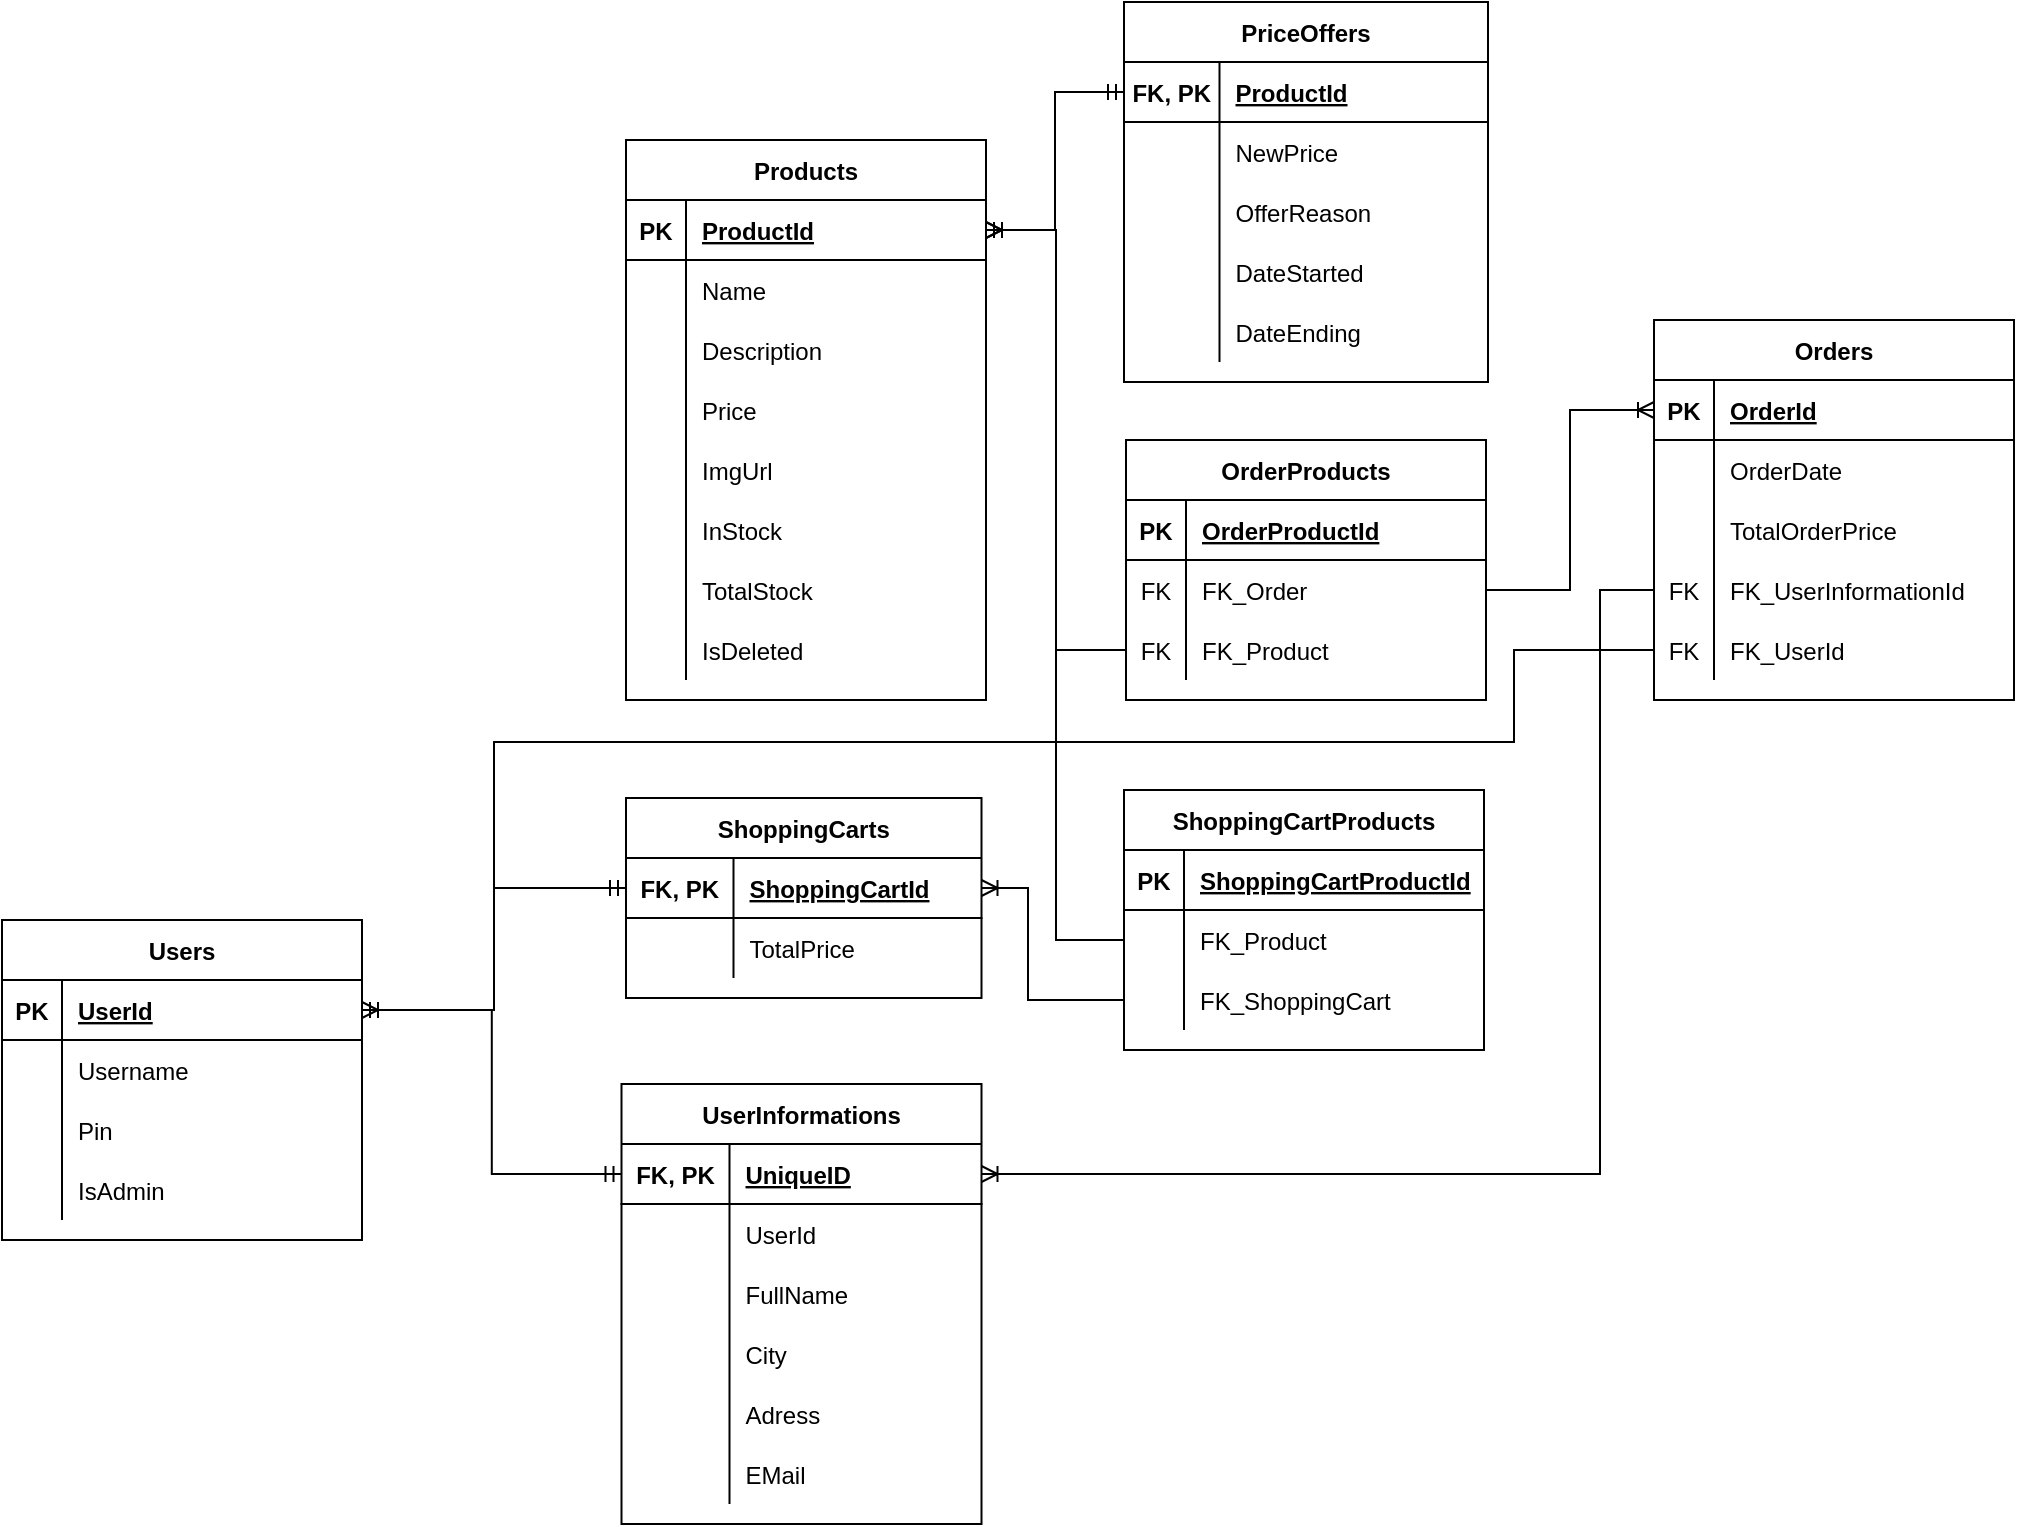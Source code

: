 <mxfile version="15.4.0" type="device"><diagram id="RzTzrNLyikkELWehldz1" name="Page-1"><mxGraphModel dx="1822" dy="814" grid="0" gridSize="10" guides="1" tooltips="1" connect="1" arrows="1" fold="1" page="0" pageScale="1" pageWidth="1654" pageHeight="1169" math="0" shadow="0"><root><mxCell id="0"/><mxCell id="1" parent="0"/><mxCell id="BiBjwTF6yXboRXpFQYsM-1" value="Orders" style="shape=table;startSize=30;container=1;collapsible=1;childLayout=tableLayout;fixedRows=1;rowLines=0;fontStyle=1;align=center;resizeLast=1;" vertex="1" parent="1"><mxGeometry x="539" y="253" width="180" height="190" as="geometry"/></mxCell><mxCell id="BiBjwTF6yXboRXpFQYsM-2" value="" style="shape=partialRectangle;collapsible=0;dropTarget=0;pointerEvents=0;fillColor=none;top=0;left=0;bottom=1;right=0;points=[[0,0.5],[1,0.5]];portConstraint=eastwest;" vertex="1" parent="BiBjwTF6yXboRXpFQYsM-1"><mxGeometry y="30" width="180" height="30" as="geometry"/></mxCell><mxCell id="BiBjwTF6yXboRXpFQYsM-3" value="PK" style="shape=partialRectangle;connectable=0;fillColor=none;top=0;left=0;bottom=0;right=0;fontStyle=1;overflow=hidden;" vertex="1" parent="BiBjwTF6yXboRXpFQYsM-2"><mxGeometry width="30" height="30" as="geometry"><mxRectangle width="30" height="30" as="alternateBounds"/></mxGeometry></mxCell><mxCell id="BiBjwTF6yXboRXpFQYsM-4" value="OrderId" style="shape=partialRectangle;connectable=0;fillColor=none;top=0;left=0;bottom=0;right=0;align=left;spacingLeft=6;fontStyle=5;overflow=hidden;" vertex="1" parent="BiBjwTF6yXboRXpFQYsM-2"><mxGeometry x="30" width="150" height="30" as="geometry"><mxRectangle width="150" height="30" as="alternateBounds"/></mxGeometry></mxCell><mxCell id="BiBjwTF6yXboRXpFQYsM-5" value="" style="shape=partialRectangle;collapsible=0;dropTarget=0;pointerEvents=0;fillColor=none;top=0;left=0;bottom=0;right=0;points=[[0,0.5],[1,0.5]];portConstraint=eastwest;" vertex="1" parent="BiBjwTF6yXboRXpFQYsM-1"><mxGeometry y="60" width="180" height="30" as="geometry"/></mxCell><mxCell id="BiBjwTF6yXboRXpFQYsM-6" value="" style="shape=partialRectangle;connectable=0;fillColor=none;top=0;left=0;bottom=0;right=0;editable=1;overflow=hidden;" vertex="1" parent="BiBjwTF6yXboRXpFQYsM-5"><mxGeometry width="30" height="30" as="geometry"><mxRectangle width="30" height="30" as="alternateBounds"/></mxGeometry></mxCell><mxCell id="BiBjwTF6yXboRXpFQYsM-7" value="OrderDate" style="shape=partialRectangle;connectable=0;fillColor=none;top=0;left=0;bottom=0;right=0;align=left;spacingLeft=6;overflow=hidden;" vertex="1" parent="BiBjwTF6yXboRXpFQYsM-5"><mxGeometry x="30" width="150" height="30" as="geometry"><mxRectangle width="150" height="30" as="alternateBounds"/></mxGeometry></mxCell><mxCell id="BiBjwTF6yXboRXpFQYsM-8" value="" style="shape=partialRectangle;collapsible=0;dropTarget=0;pointerEvents=0;fillColor=none;top=0;left=0;bottom=0;right=0;points=[[0,0.5],[1,0.5]];portConstraint=eastwest;" vertex="1" parent="BiBjwTF6yXboRXpFQYsM-1"><mxGeometry y="90" width="180" height="30" as="geometry"/></mxCell><mxCell id="BiBjwTF6yXboRXpFQYsM-9" value="" style="shape=partialRectangle;connectable=0;fillColor=none;top=0;left=0;bottom=0;right=0;editable=1;overflow=hidden;" vertex="1" parent="BiBjwTF6yXboRXpFQYsM-8"><mxGeometry width="30" height="30" as="geometry"><mxRectangle width="30" height="30" as="alternateBounds"/></mxGeometry></mxCell><mxCell id="BiBjwTF6yXboRXpFQYsM-10" value="TotalOrderPrice" style="shape=partialRectangle;connectable=0;fillColor=none;top=0;left=0;bottom=0;right=0;align=left;spacingLeft=6;overflow=hidden;" vertex="1" parent="BiBjwTF6yXboRXpFQYsM-8"><mxGeometry x="30" width="150" height="30" as="geometry"><mxRectangle width="150" height="30" as="alternateBounds"/></mxGeometry></mxCell><mxCell id="BiBjwTF6yXboRXpFQYsM-11" value="" style="shape=partialRectangle;collapsible=0;dropTarget=0;pointerEvents=0;fillColor=none;top=0;left=0;bottom=0;right=0;points=[[0,0.5],[1,0.5]];portConstraint=eastwest;" vertex="1" parent="BiBjwTF6yXboRXpFQYsM-1"><mxGeometry y="120" width="180" height="30" as="geometry"/></mxCell><mxCell id="BiBjwTF6yXboRXpFQYsM-12" value="FK" style="shape=partialRectangle;connectable=0;fillColor=none;top=0;left=0;bottom=0;right=0;editable=1;overflow=hidden;" vertex="1" parent="BiBjwTF6yXboRXpFQYsM-11"><mxGeometry width="30" height="30" as="geometry"><mxRectangle width="30" height="30" as="alternateBounds"/></mxGeometry></mxCell><mxCell id="BiBjwTF6yXboRXpFQYsM-13" value="FK_UserInformationId" style="shape=partialRectangle;connectable=0;fillColor=none;top=0;left=0;bottom=0;right=0;align=left;spacingLeft=6;overflow=hidden;" vertex="1" parent="BiBjwTF6yXboRXpFQYsM-11"><mxGeometry x="30" width="150" height="30" as="geometry"><mxRectangle width="150" height="30" as="alternateBounds"/></mxGeometry></mxCell><mxCell id="BiBjwTF6yXboRXpFQYsM-27" value="" style="shape=partialRectangle;collapsible=0;dropTarget=0;pointerEvents=0;fillColor=none;top=0;left=0;bottom=0;right=0;points=[[0,0.5],[1,0.5]];portConstraint=eastwest;" vertex="1" parent="BiBjwTF6yXboRXpFQYsM-1"><mxGeometry y="150" width="180" height="30" as="geometry"/></mxCell><mxCell id="BiBjwTF6yXboRXpFQYsM-28" value="FK" style="shape=partialRectangle;connectable=0;fillColor=none;top=0;left=0;bottom=0;right=0;editable=1;overflow=hidden;" vertex="1" parent="BiBjwTF6yXboRXpFQYsM-27"><mxGeometry width="30" height="30" as="geometry"><mxRectangle width="30" height="30" as="alternateBounds"/></mxGeometry></mxCell><mxCell id="BiBjwTF6yXboRXpFQYsM-29" value="FK_UserId" style="shape=partialRectangle;connectable=0;fillColor=none;top=0;left=0;bottom=0;right=0;align=left;spacingLeft=6;overflow=hidden;" vertex="1" parent="BiBjwTF6yXboRXpFQYsM-27"><mxGeometry x="30" width="150" height="30" as="geometry"><mxRectangle width="150" height="30" as="alternateBounds"/></mxGeometry></mxCell><mxCell id="BiBjwTF6yXboRXpFQYsM-30" value="OrderProducts" style="shape=table;startSize=30;container=1;collapsible=1;childLayout=tableLayout;fixedRows=1;rowLines=0;fontStyle=1;align=center;resizeLast=1;" vertex="1" parent="1"><mxGeometry x="275" y="313" width="180" height="130" as="geometry"/></mxCell><mxCell id="BiBjwTF6yXboRXpFQYsM-31" value="" style="shape=partialRectangle;collapsible=0;dropTarget=0;pointerEvents=0;fillColor=none;top=0;left=0;bottom=1;right=0;points=[[0,0.5],[1,0.5]];portConstraint=eastwest;" vertex="1" parent="BiBjwTF6yXboRXpFQYsM-30"><mxGeometry y="30" width="180" height="30" as="geometry"/></mxCell><mxCell id="BiBjwTF6yXboRXpFQYsM-32" value="PK" style="shape=partialRectangle;connectable=0;fillColor=none;top=0;left=0;bottom=0;right=0;fontStyle=1;overflow=hidden;" vertex="1" parent="BiBjwTF6yXboRXpFQYsM-31"><mxGeometry width="30" height="30" as="geometry"><mxRectangle width="30" height="30" as="alternateBounds"/></mxGeometry></mxCell><mxCell id="BiBjwTF6yXboRXpFQYsM-33" value="OrderProductId" style="shape=partialRectangle;connectable=0;fillColor=none;top=0;left=0;bottom=0;right=0;align=left;spacingLeft=6;fontStyle=5;overflow=hidden;" vertex="1" parent="BiBjwTF6yXboRXpFQYsM-31"><mxGeometry x="30" width="150" height="30" as="geometry"><mxRectangle width="150" height="30" as="alternateBounds"/></mxGeometry></mxCell><mxCell id="BiBjwTF6yXboRXpFQYsM-34" value="" style="shape=partialRectangle;collapsible=0;dropTarget=0;pointerEvents=0;fillColor=none;top=0;left=0;bottom=0;right=0;points=[[0,0.5],[1,0.5]];portConstraint=eastwest;" vertex="1" parent="BiBjwTF6yXboRXpFQYsM-30"><mxGeometry y="60" width="180" height="30" as="geometry"/></mxCell><mxCell id="BiBjwTF6yXboRXpFQYsM-35" value="FK" style="shape=partialRectangle;connectable=0;fillColor=none;top=0;left=0;bottom=0;right=0;editable=1;overflow=hidden;" vertex="1" parent="BiBjwTF6yXboRXpFQYsM-34"><mxGeometry width="30" height="30" as="geometry"><mxRectangle width="30" height="30" as="alternateBounds"/></mxGeometry></mxCell><mxCell id="BiBjwTF6yXboRXpFQYsM-36" value="FK_Order" style="shape=partialRectangle;connectable=0;fillColor=none;top=0;left=0;bottom=0;right=0;align=left;spacingLeft=6;overflow=hidden;" vertex="1" parent="BiBjwTF6yXboRXpFQYsM-34"><mxGeometry x="30" width="150" height="30" as="geometry"><mxRectangle width="150" height="30" as="alternateBounds"/></mxGeometry></mxCell><mxCell id="BiBjwTF6yXboRXpFQYsM-37" value="" style="shape=partialRectangle;collapsible=0;dropTarget=0;pointerEvents=0;fillColor=none;top=0;left=0;bottom=0;right=0;points=[[0,0.5],[1,0.5]];portConstraint=eastwest;" vertex="1" parent="BiBjwTF6yXboRXpFQYsM-30"><mxGeometry y="90" width="180" height="30" as="geometry"/></mxCell><mxCell id="BiBjwTF6yXboRXpFQYsM-38" value="FK" style="shape=partialRectangle;connectable=0;fillColor=none;top=0;left=0;bottom=0;right=0;editable=1;overflow=hidden;" vertex="1" parent="BiBjwTF6yXboRXpFQYsM-37"><mxGeometry width="30" height="30" as="geometry"><mxRectangle width="30" height="30" as="alternateBounds"/></mxGeometry></mxCell><mxCell id="BiBjwTF6yXboRXpFQYsM-39" value="FK_Product" style="shape=partialRectangle;connectable=0;fillColor=none;top=0;left=0;bottom=0;right=0;align=left;spacingLeft=6;overflow=hidden;" vertex="1" parent="BiBjwTF6yXboRXpFQYsM-37"><mxGeometry x="30" width="150" height="30" as="geometry"><mxRectangle width="150" height="30" as="alternateBounds"/></mxGeometry></mxCell><mxCell id="BiBjwTF6yXboRXpFQYsM-43" value="PriceOffers" style="shape=table;startSize=30;container=1;collapsible=1;childLayout=tableLayout;fixedRows=1;rowLines=0;fontStyle=1;align=center;resizeLast=1;" vertex="1" parent="1"><mxGeometry x="274" y="94" width="182" height="190" as="geometry"/></mxCell><mxCell id="BiBjwTF6yXboRXpFQYsM-44" value="" style="shape=partialRectangle;collapsible=0;dropTarget=0;pointerEvents=0;fillColor=none;top=0;left=0;bottom=1;right=0;points=[[0,0.5],[1,0.5]];portConstraint=eastwest;" vertex="1" parent="BiBjwTF6yXboRXpFQYsM-43"><mxGeometry y="30" width="182" height="30" as="geometry"/></mxCell><mxCell id="BiBjwTF6yXboRXpFQYsM-45" value="FK, PK" style="shape=partialRectangle;connectable=0;fillColor=none;top=0;left=0;bottom=0;right=0;fontStyle=1;overflow=hidden;" vertex="1" parent="BiBjwTF6yXboRXpFQYsM-44"><mxGeometry width="47.75" height="30" as="geometry"><mxRectangle width="47.75" height="30" as="alternateBounds"/></mxGeometry></mxCell><mxCell id="BiBjwTF6yXboRXpFQYsM-46" value="ProductId" style="shape=partialRectangle;connectable=0;fillColor=none;top=0;left=0;bottom=0;right=0;align=left;spacingLeft=6;fontStyle=5;overflow=hidden;" vertex="1" parent="BiBjwTF6yXboRXpFQYsM-44"><mxGeometry x="47.75" width="134.25" height="30" as="geometry"><mxRectangle width="134.25" height="30" as="alternateBounds"/></mxGeometry></mxCell><mxCell id="BiBjwTF6yXboRXpFQYsM-47" value="" style="shape=partialRectangle;collapsible=0;dropTarget=0;pointerEvents=0;fillColor=none;top=0;left=0;bottom=0;right=0;points=[[0,0.5],[1,0.5]];portConstraint=eastwest;" vertex="1" parent="BiBjwTF6yXboRXpFQYsM-43"><mxGeometry y="60" width="182" height="30" as="geometry"/></mxCell><mxCell id="BiBjwTF6yXboRXpFQYsM-48" value="" style="shape=partialRectangle;connectable=0;fillColor=none;top=0;left=0;bottom=0;right=0;editable=1;overflow=hidden;" vertex="1" parent="BiBjwTF6yXboRXpFQYsM-47"><mxGeometry width="47.75" height="30" as="geometry"><mxRectangle width="47.75" height="30" as="alternateBounds"/></mxGeometry></mxCell><mxCell id="BiBjwTF6yXboRXpFQYsM-49" value="NewPrice" style="shape=partialRectangle;connectable=0;fillColor=none;top=0;left=0;bottom=0;right=0;align=left;spacingLeft=6;overflow=hidden;" vertex="1" parent="BiBjwTF6yXboRXpFQYsM-47"><mxGeometry x="47.75" width="134.25" height="30" as="geometry"><mxRectangle width="134.25" height="30" as="alternateBounds"/></mxGeometry></mxCell><mxCell id="BiBjwTF6yXboRXpFQYsM-50" value="" style="shape=partialRectangle;collapsible=0;dropTarget=0;pointerEvents=0;fillColor=none;top=0;left=0;bottom=0;right=0;points=[[0,0.5],[1,0.5]];portConstraint=eastwest;" vertex="1" parent="BiBjwTF6yXboRXpFQYsM-43"><mxGeometry y="90" width="182" height="30" as="geometry"/></mxCell><mxCell id="BiBjwTF6yXboRXpFQYsM-51" value="" style="shape=partialRectangle;connectable=0;fillColor=none;top=0;left=0;bottom=0;right=0;editable=1;overflow=hidden;" vertex="1" parent="BiBjwTF6yXboRXpFQYsM-50"><mxGeometry width="47.75" height="30" as="geometry"><mxRectangle width="47.75" height="30" as="alternateBounds"/></mxGeometry></mxCell><mxCell id="BiBjwTF6yXboRXpFQYsM-52" value="OfferReason" style="shape=partialRectangle;connectable=0;fillColor=none;top=0;left=0;bottom=0;right=0;align=left;spacingLeft=6;overflow=hidden;" vertex="1" parent="BiBjwTF6yXboRXpFQYsM-50"><mxGeometry x="47.75" width="134.25" height="30" as="geometry"><mxRectangle width="134.25" height="30" as="alternateBounds"/></mxGeometry></mxCell><mxCell id="BiBjwTF6yXboRXpFQYsM-53" value="" style="shape=partialRectangle;collapsible=0;dropTarget=0;pointerEvents=0;fillColor=none;top=0;left=0;bottom=0;right=0;points=[[0,0.5],[1,0.5]];portConstraint=eastwest;" vertex="1" parent="BiBjwTF6yXboRXpFQYsM-43"><mxGeometry y="120" width="182" height="30" as="geometry"/></mxCell><mxCell id="BiBjwTF6yXboRXpFQYsM-54" value="" style="shape=partialRectangle;connectable=0;fillColor=none;top=0;left=0;bottom=0;right=0;editable=1;overflow=hidden;" vertex="1" parent="BiBjwTF6yXboRXpFQYsM-53"><mxGeometry width="47.75" height="30" as="geometry"><mxRectangle width="47.75" height="30" as="alternateBounds"/></mxGeometry></mxCell><mxCell id="BiBjwTF6yXboRXpFQYsM-55" value="DateStarted" style="shape=partialRectangle;connectable=0;fillColor=none;top=0;left=0;bottom=0;right=0;align=left;spacingLeft=6;overflow=hidden;" vertex="1" parent="BiBjwTF6yXboRXpFQYsM-53"><mxGeometry x="47.75" width="134.25" height="30" as="geometry"><mxRectangle width="134.25" height="30" as="alternateBounds"/></mxGeometry></mxCell><mxCell id="BiBjwTF6yXboRXpFQYsM-56" value="" style="shape=partialRectangle;collapsible=0;dropTarget=0;pointerEvents=0;fillColor=none;top=0;left=0;bottom=0;right=0;points=[[0,0.5],[1,0.5]];portConstraint=eastwest;" vertex="1" parent="BiBjwTF6yXboRXpFQYsM-43"><mxGeometry y="150" width="182" height="30" as="geometry"/></mxCell><mxCell id="BiBjwTF6yXboRXpFQYsM-57" value="" style="shape=partialRectangle;connectable=0;fillColor=none;top=0;left=0;bottom=0;right=0;editable=1;overflow=hidden;" vertex="1" parent="BiBjwTF6yXboRXpFQYsM-56"><mxGeometry width="47.75" height="30" as="geometry"><mxRectangle width="47.75" height="30" as="alternateBounds"/></mxGeometry></mxCell><mxCell id="BiBjwTF6yXboRXpFQYsM-58" value="DateEnding" style="shape=partialRectangle;connectable=0;fillColor=none;top=0;left=0;bottom=0;right=0;align=left;spacingLeft=6;overflow=hidden;" vertex="1" parent="BiBjwTF6yXboRXpFQYsM-56"><mxGeometry x="47.75" width="134.25" height="30" as="geometry"><mxRectangle width="134.25" height="30" as="alternateBounds"/></mxGeometry></mxCell><mxCell id="BiBjwTF6yXboRXpFQYsM-63" value="Products" style="shape=table;startSize=30;container=1;collapsible=1;childLayout=tableLayout;fixedRows=1;rowLines=0;fontStyle=1;align=center;resizeLast=1;" vertex="1" parent="1"><mxGeometry x="25" y="163" width="180" height="280" as="geometry"/></mxCell><mxCell id="BiBjwTF6yXboRXpFQYsM-64" value="" style="shape=partialRectangle;collapsible=0;dropTarget=0;pointerEvents=0;fillColor=none;top=0;left=0;bottom=1;right=0;points=[[0,0.5],[1,0.5]];portConstraint=eastwest;" vertex="1" parent="BiBjwTF6yXboRXpFQYsM-63"><mxGeometry y="30" width="180" height="30" as="geometry"/></mxCell><mxCell id="BiBjwTF6yXboRXpFQYsM-65" value="PK" style="shape=partialRectangle;connectable=0;fillColor=none;top=0;left=0;bottom=0;right=0;fontStyle=1;overflow=hidden;" vertex="1" parent="BiBjwTF6yXboRXpFQYsM-64"><mxGeometry width="30" height="30" as="geometry"><mxRectangle width="30" height="30" as="alternateBounds"/></mxGeometry></mxCell><mxCell id="BiBjwTF6yXboRXpFQYsM-66" value="ProductId" style="shape=partialRectangle;connectable=0;fillColor=none;top=0;left=0;bottom=0;right=0;align=left;spacingLeft=6;fontStyle=5;overflow=hidden;" vertex="1" parent="BiBjwTF6yXboRXpFQYsM-64"><mxGeometry x="30" width="150" height="30" as="geometry"><mxRectangle width="150" height="30" as="alternateBounds"/></mxGeometry></mxCell><mxCell id="BiBjwTF6yXboRXpFQYsM-67" value="" style="shape=partialRectangle;collapsible=0;dropTarget=0;pointerEvents=0;fillColor=none;top=0;left=0;bottom=0;right=0;points=[[0,0.5],[1,0.5]];portConstraint=eastwest;" vertex="1" parent="BiBjwTF6yXboRXpFQYsM-63"><mxGeometry y="60" width="180" height="30" as="geometry"/></mxCell><mxCell id="BiBjwTF6yXboRXpFQYsM-68" value="" style="shape=partialRectangle;connectable=0;fillColor=none;top=0;left=0;bottom=0;right=0;editable=1;overflow=hidden;" vertex="1" parent="BiBjwTF6yXboRXpFQYsM-67"><mxGeometry width="30" height="30" as="geometry"><mxRectangle width="30" height="30" as="alternateBounds"/></mxGeometry></mxCell><mxCell id="BiBjwTF6yXboRXpFQYsM-69" value="Name" style="shape=partialRectangle;connectable=0;fillColor=none;top=0;left=0;bottom=0;right=0;align=left;spacingLeft=6;overflow=hidden;" vertex="1" parent="BiBjwTF6yXboRXpFQYsM-67"><mxGeometry x="30" width="150" height="30" as="geometry"><mxRectangle width="150" height="30" as="alternateBounds"/></mxGeometry></mxCell><mxCell id="BiBjwTF6yXboRXpFQYsM-70" value="" style="shape=partialRectangle;collapsible=0;dropTarget=0;pointerEvents=0;fillColor=none;top=0;left=0;bottom=0;right=0;points=[[0,0.5],[1,0.5]];portConstraint=eastwest;" vertex="1" parent="BiBjwTF6yXboRXpFQYsM-63"><mxGeometry y="90" width="180" height="30" as="geometry"/></mxCell><mxCell id="BiBjwTF6yXboRXpFQYsM-71" value="" style="shape=partialRectangle;connectable=0;fillColor=none;top=0;left=0;bottom=0;right=0;editable=1;overflow=hidden;" vertex="1" parent="BiBjwTF6yXboRXpFQYsM-70"><mxGeometry width="30" height="30" as="geometry"><mxRectangle width="30" height="30" as="alternateBounds"/></mxGeometry></mxCell><mxCell id="BiBjwTF6yXboRXpFQYsM-72" value="Description" style="shape=partialRectangle;connectable=0;fillColor=none;top=0;left=0;bottom=0;right=0;align=left;spacingLeft=6;overflow=hidden;" vertex="1" parent="BiBjwTF6yXboRXpFQYsM-70"><mxGeometry x="30" width="150" height="30" as="geometry"><mxRectangle width="150" height="30" as="alternateBounds"/></mxGeometry></mxCell><mxCell id="BiBjwTF6yXboRXpFQYsM-73" value="" style="shape=partialRectangle;collapsible=0;dropTarget=0;pointerEvents=0;fillColor=none;top=0;left=0;bottom=0;right=0;points=[[0,0.5],[1,0.5]];portConstraint=eastwest;" vertex="1" parent="BiBjwTF6yXboRXpFQYsM-63"><mxGeometry y="120" width="180" height="30" as="geometry"/></mxCell><mxCell id="BiBjwTF6yXboRXpFQYsM-74" value="" style="shape=partialRectangle;connectable=0;fillColor=none;top=0;left=0;bottom=0;right=0;editable=1;overflow=hidden;" vertex="1" parent="BiBjwTF6yXboRXpFQYsM-73"><mxGeometry width="30" height="30" as="geometry"><mxRectangle width="30" height="30" as="alternateBounds"/></mxGeometry></mxCell><mxCell id="BiBjwTF6yXboRXpFQYsM-75" value="Price" style="shape=partialRectangle;connectable=0;fillColor=none;top=0;left=0;bottom=0;right=0;align=left;spacingLeft=6;overflow=hidden;" vertex="1" parent="BiBjwTF6yXboRXpFQYsM-73"><mxGeometry x="30" width="150" height="30" as="geometry"><mxRectangle width="150" height="30" as="alternateBounds"/></mxGeometry></mxCell><mxCell id="BiBjwTF6yXboRXpFQYsM-76" value="" style="shape=partialRectangle;collapsible=0;dropTarget=0;pointerEvents=0;fillColor=none;top=0;left=0;bottom=0;right=0;points=[[0,0.5],[1,0.5]];portConstraint=eastwest;" vertex="1" parent="BiBjwTF6yXboRXpFQYsM-63"><mxGeometry y="150" width="180" height="30" as="geometry"/></mxCell><mxCell id="BiBjwTF6yXboRXpFQYsM-77" value="" style="shape=partialRectangle;connectable=0;fillColor=none;top=0;left=0;bottom=0;right=0;editable=1;overflow=hidden;" vertex="1" parent="BiBjwTF6yXboRXpFQYsM-76"><mxGeometry width="30" height="30" as="geometry"><mxRectangle width="30" height="30" as="alternateBounds"/></mxGeometry></mxCell><mxCell id="BiBjwTF6yXboRXpFQYsM-78" value="ImgUrl" style="shape=partialRectangle;connectable=0;fillColor=none;top=0;left=0;bottom=0;right=0;align=left;spacingLeft=6;overflow=hidden;" vertex="1" parent="BiBjwTF6yXboRXpFQYsM-76"><mxGeometry x="30" width="150" height="30" as="geometry"><mxRectangle width="150" height="30" as="alternateBounds"/></mxGeometry></mxCell><mxCell id="BiBjwTF6yXboRXpFQYsM-79" value="" style="shape=partialRectangle;collapsible=0;dropTarget=0;pointerEvents=0;fillColor=none;top=0;left=0;bottom=0;right=0;points=[[0,0.5],[1,0.5]];portConstraint=eastwest;" vertex="1" parent="BiBjwTF6yXboRXpFQYsM-63"><mxGeometry y="180" width="180" height="30" as="geometry"/></mxCell><mxCell id="BiBjwTF6yXboRXpFQYsM-80" value="" style="shape=partialRectangle;connectable=0;fillColor=none;top=0;left=0;bottom=0;right=0;editable=1;overflow=hidden;" vertex="1" parent="BiBjwTF6yXboRXpFQYsM-79"><mxGeometry width="30" height="30" as="geometry"><mxRectangle width="30" height="30" as="alternateBounds"/></mxGeometry></mxCell><mxCell id="BiBjwTF6yXboRXpFQYsM-81" value="InStock" style="shape=partialRectangle;connectable=0;fillColor=none;top=0;left=0;bottom=0;right=0;align=left;spacingLeft=6;overflow=hidden;" vertex="1" parent="BiBjwTF6yXboRXpFQYsM-79"><mxGeometry x="30" width="150" height="30" as="geometry"><mxRectangle width="150" height="30" as="alternateBounds"/></mxGeometry></mxCell><mxCell id="BiBjwTF6yXboRXpFQYsM-82" value="" style="shape=partialRectangle;collapsible=0;dropTarget=0;pointerEvents=0;fillColor=none;top=0;left=0;bottom=0;right=0;points=[[0,0.5],[1,0.5]];portConstraint=eastwest;" vertex="1" parent="BiBjwTF6yXboRXpFQYsM-63"><mxGeometry y="210" width="180" height="30" as="geometry"/></mxCell><mxCell id="BiBjwTF6yXboRXpFQYsM-83" value="" style="shape=partialRectangle;connectable=0;fillColor=none;top=0;left=0;bottom=0;right=0;editable=1;overflow=hidden;" vertex="1" parent="BiBjwTF6yXboRXpFQYsM-82"><mxGeometry width="30" height="30" as="geometry"><mxRectangle width="30" height="30" as="alternateBounds"/></mxGeometry></mxCell><mxCell id="BiBjwTF6yXboRXpFQYsM-84" value="TotalStock" style="shape=partialRectangle;connectable=0;fillColor=none;top=0;left=0;bottom=0;right=0;align=left;spacingLeft=6;overflow=hidden;" vertex="1" parent="BiBjwTF6yXboRXpFQYsM-82"><mxGeometry x="30" width="150" height="30" as="geometry"><mxRectangle width="150" height="30" as="alternateBounds"/></mxGeometry></mxCell><mxCell id="BiBjwTF6yXboRXpFQYsM-85" value="" style="shape=partialRectangle;collapsible=0;dropTarget=0;pointerEvents=0;fillColor=none;top=0;left=0;bottom=0;right=0;points=[[0,0.5],[1,0.5]];portConstraint=eastwest;" vertex="1" parent="BiBjwTF6yXboRXpFQYsM-63"><mxGeometry y="240" width="180" height="30" as="geometry"/></mxCell><mxCell id="BiBjwTF6yXboRXpFQYsM-86" value="" style="shape=partialRectangle;connectable=0;fillColor=none;top=0;left=0;bottom=0;right=0;editable=1;overflow=hidden;" vertex="1" parent="BiBjwTF6yXboRXpFQYsM-85"><mxGeometry width="30" height="30" as="geometry"><mxRectangle width="30" height="30" as="alternateBounds"/></mxGeometry></mxCell><mxCell id="BiBjwTF6yXboRXpFQYsM-87" value="IsDeleted" style="shape=partialRectangle;connectable=0;fillColor=none;top=0;left=0;bottom=0;right=0;align=left;spacingLeft=6;overflow=hidden;" vertex="1" parent="BiBjwTF6yXboRXpFQYsM-85"><mxGeometry x="30" width="150" height="30" as="geometry"><mxRectangle width="150" height="30" as="alternateBounds"/></mxGeometry></mxCell><mxCell id="BiBjwTF6yXboRXpFQYsM-89" value="" style="edgeStyle=orthogonalEdgeStyle;fontSize=12;html=1;endArrow=ERmandOne;startArrow=ERmandOne;rounded=0;exitX=1;exitY=0.5;exitDx=0;exitDy=0;entryX=0;entryY=0.5;entryDx=0;entryDy=0;" edge="1" parent="1" source="BiBjwTF6yXboRXpFQYsM-64" target="BiBjwTF6yXboRXpFQYsM-44"><mxGeometry width="100" height="100" relative="1" as="geometry"><mxPoint x="670" y="439" as="sourcePoint"/><mxPoint x="770" y="339" as="targetPoint"/></mxGeometry></mxCell><mxCell id="BiBjwTF6yXboRXpFQYsM-90" value="" style="edgeStyle=orthogonalEdgeStyle;fontSize=12;html=1;endArrow=ERoneToMany;rounded=0;entryX=1;entryY=0.5;entryDx=0;entryDy=0;" edge="1" parent="1" source="BiBjwTF6yXboRXpFQYsM-37" target="BiBjwTF6yXboRXpFQYsM-64"><mxGeometry width="100" height="100" relative="1" as="geometry"><mxPoint x="670" y="439" as="sourcePoint"/><mxPoint x="858" y="454" as="targetPoint"/></mxGeometry></mxCell><mxCell id="BiBjwTF6yXboRXpFQYsM-91" value="" style="edgeStyle=orthogonalEdgeStyle;fontSize=12;html=1;endArrow=ERoneToMany;rounded=0;entryX=0;entryY=0.5;entryDx=0;entryDy=0;exitX=1;exitY=0.5;exitDx=0;exitDy=0;" edge="1" parent="1" source="BiBjwTF6yXboRXpFQYsM-34" target="BiBjwTF6yXboRXpFQYsM-2"><mxGeometry width="100" height="100" relative="1" as="geometry"><mxPoint x="670" y="439" as="sourcePoint"/><mxPoint x="770" y="339" as="targetPoint"/></mxGeometry></mxCell><mxCell id="BiBjwTF6yXboRXpFQYsM-92" value="ShoppingCarts" style="shape=table;startSize=30;container=1;collapsible=1;childLayout=tableLayout;fixedRows=1;rowLines=0;fontStyle=1;align=center;resizeLast=1;" vertex="1" parent="1"><mxGeometry x="25" y="492" width="177.75" height="100" as="geometry"/></mxCell><mxCell id="BiBjwTF6yXboRXpFQYsM-93" value="" style="shape=partialRectangle;collapsible=0;dropTarget=0;pointerEvents=0;fillColor=none;top=0;left=0;bottom=1;right=0;points=[[0,0.5],[1,0.5]];portConstraint=eastwest;" vertex="1" parent="BiBjwTF6yXboRXpFQYsM-92"><mxGeometry y="30" width="177.75" height="30" as="geometry"/></mxCell><mxCell id="BiBjwTF6yXboRXpFQYsM-94" value="FK, PK" style="shape=partialRectangle;connectable=0;fillColor=none;top=0;left=0;bottom=0;right=0;fontStyle=1;overflow=hidden;" vertex="1" parent="BiBjwTF6yXboRXpFQYsM-93"><mxGeometry width="53.75" height="30" as="geometry"><mxRectangle width="53.75" height="30" as="alternateBounds"/></mxGeometry></mxCell><mxCell id="BiBjwTF6yXboRXpFQYsM-95" value="ShoppingCartId" style="shape=partialRectangle;connectable=0;fillColor=none;top=0;left=0;bottom=0;right=0;align=left;spacingLeft=6;fontStyle=5;overflow=hidden;" vertex="1" parent="BiBjwTF6yXboRXpFQYsM-93"><mxGeometry x="53.75" width="124" height="30" as="geometry"><mxRectangle width="124" height="30" as="alternateBounds"/></mxGeometry></mxCell><mxCell id="BiBjwTF6yXboRXpFQYsM-96" value="" style="shape=partialRectangle;collapsible=0;dropTarget=0;pointerEvents=0;fillColor=none;top=0;left=0;bottom=0;right=0;points=[[0,0.5],[1,0.5]];portConstraint=eastwest;" vertex="1" parent="BiBjwTF6yXboRXpFQYsM-92"><mxGeometry y="60" width="177.75" height="30" as="geometry"/></mxCell><mxCell id="BiBjwTF6yXboRXpFQYsM-97" value="" style="shape=partialRectangle;connectable=0;fillColor=none;top=0;left=0;bottom=0;right=0;editable=1;overflow=hidden;" vertex="1" parent="BiBjwTF6yXboRXpFQYsM-96"><mxGeometry width="53.75" height="30" as="geometry"><mxRectangle width="53.75" height="30" as="alternateBounds"/></mxGeometry></mxCell><mxCell id="BiBjwTF6yXboRXpFQYsM-98" value="TotalPrice" style="shape=partialRectangle;connectable=0;fillColor=none;top=0;left=0;bottom=0;right=0;align=left;spacingLeft=6;overflow=hidden;" vertex="1" parent="BiBjwTF6yXboRXpFQYsM-96"><mxGeometry x="53.75" width="124" height="30" as="geometry"><mxRectangle width="124" height="30" as="alternateBounds"/></mxGeometry></mxCell><mxCell id="BiBjwTF6yXboRXpFQYsM-105" value="ShoppingCartProducts" style="shape=table;startSize=30;container=1;collapsible=1;childLayout=tableLayout;fixedRows=1;rowLines=0;fontStyle=1;align=center;resizeLast=1;" vertex="1" parent="1"><mxGeometry x="274" y="488" width="180" height="130" as="geometry"/></mxCell><mxCell id="BiBjwTF6yXboRXpFQYsM-106" value="" style="shape=partialRectangle;collapsible=0;dropTarget=0;pointerEvents=0;fillColor=none;top=0;left=0;bottom=1;right=0;points=[[0,0.5],[1,0.5]];portConstraint=eastwest;" vertex="1" parent="BiBjwTF6yXboRXpFQYsM-105"><mxGeometry y="30" width="180" height="30" as="geometry"/></mxCell><mxCell id="BiBjwTF6yXboRXpFQYsM-107" value="PK" style="shape=partialRectangle;connectable=0;fillColor=none;top=0;left=0;bottom=0;right=0;fontStyle=1;overflow=hidden;" vertex="1" parent="BiBjwTF6yXboRXpFQYsM-106"><mxGeometry width="30" height="30" as="geometry"><mxRectangle width="30" height="30" as="alternateBounds"/></mxGeometry></mxCell><mxCell id="BiBjwTF6yXboRXpFQYsM-108" value="ShoppingCartProductId" style="shape=partialRectangle;connectable=0;fillColor=none;top=0;left=0;bottom=0;right=0;align=left;spacingLeft=6;fontStyle=5;overflow=hidden;" vertex="1" parent="BiBjwTF6yXboRXpFQYsM-106"><mxGeometry x="30" width="150" height="30" as="geometry"><mxRectangle width="150" height="30" as="alternateBounds"/></mxGeometry></mxCell><mxCell id="BiBjwTF6yXboRXpFQYsM-112" value="" style="shape=partialRectangle;collapsible=0;dropTarget=0;pointerEvents=0;fillColor=none;top=0;left=0;bottom=0;right=0;points=[[0,0.5],[1,0.5]];portConstraint=eastwest;" vertex="1" parent="BiBjwTF6yXboRXpFQYsM-105"><mxGeometry y="60" width="180" height="30" as="geometry"/></mxCell><mxCell id="BiBjwTF6yXboRXpFQYsM-113" value="" style="shape=partialRectangle;connectable=0;fillColor=none;top=0;left=0;bottom=0;right=0;editable=1;overflow=hidden;" vertex="1" parent="BiBjwTF6yXboRXpFQYsM-112"><mxGeometry width="30" height="30" as="geometry"><mxRectangle width="30" height="30" as="alternateBounds"/></mxGeometry></mxCell><mxCell id="BiBjwTF6yXboRXpFQYsM-114" value="FK_Product" style="shape=partialRectangle;connectable=0;fillColor=none;top=0;left=0;bottom=0;right=0;align=left;spacingLeft=6;overflow=hidden;" vertex="1" parent="BiBjwTF6yXboRXpFQYsM-112"><mxGeometry x="30" width="150" height="30" as="geometry"><mxRectangle width="150" height="30" as="alternateBounds"/></mxGeometry></mxCell><mxCell id="BiBjwTF6yXboRXpFQYsM-109" value="" style="shape=partialRectangle;collapsible=0;dropTarget=0;pointerEvents=0;fillColor=none;top=0;left=0;bottom=0;right=0;points=[[0,0.5],[1,0.5]];portConstraint=eastwest;" vertex="1" parent="BiBjwTF6yXboRXpFQYsM-105"><mxGeometry y="90" width="180" height="30" as="geometry"/></mxCell><mxCell id="BiBjwTF6yXboRXpFQYsM-110" value="" style="shape=partialRectangle;connectable=0;fillColor=none;top=0;left=0;bottom=0;right=0;editable=1;overflow=hidden;" vertex="1" parent="BiBjwTF6yXboRXpFQYsM-109"><mxGeometry width="30" height="30" as="geometry"><mxRectangle width="30" height="30" as="alternateBounds"/></mxGeometry></mxCell><mxCell id="BiBjwTF6yXboRXpFQYsM-111" value="FK_ShoppingCart" style="shape=partialRectangle;connectable=0;fillColor=none;top=0;left=0;bottom=0;right=0;align=left;spacingLeft=6;overflow=hidden;" vertex="1" parent="BiBjwTF6yXboRXpFQYsM-109"><mxGeometry x="30" width="150" height="30" as="geometry"><mxRectangle width="150" height="30" as="alternateBounds"/></mxGeometry></mxCell><mxCell id="BiBjwTF6yXboRXpFQYsM-118" value="Users" style="shape=table;startSize=30;container=1;collapsible=1;childLayout=tableLayout;fixedRows=1;rowLines=0;fontStyle=1;align=center;resizeLast=1;" vertex="1" parent="1"><mxGeometry x="-287" y="553" width="180" height="160" as="geometry"/></mxCell><mxCell id="BiBjwTF6yXboRXpFQYsM-119" value="" style="shape=partialRectangle;collapsible=0;dropTarget=0;pointerEvents=0;fillColor=none;top=0;left=0;bottom=1;right=0;points=[[0,0.5],[1,0.5]];portConstraint=eastwest;" vertex="1" parent="BiBjwTF6yXboRXpFQYsM-118"><mxGeometry y="30" width="180" height="30" as="geometry"/></mxCell><mxCell id="BiBjwTF6yXboRXpFQYsM-120" value="PK" style="shape=partialRectangle;connectable=0;fillColor=none;top=0;left=0;bottom=0;right=0;fontStyle=1;overflow=hidden;" vertex="1" parent="BiBjwTF6yXboRXpFQYsM-119"><mxGeometry width="30" height="30" as="geometry"><mxRectangle width="30" height="30" as="alternateBounds"/></mxGeometry></mxCell><mxCell id="BiBjwTF6yXboRXpFQYsM-121" value="UserId" style="shape=partialRectangle;connectable=0;fillColor=none;top=0;left=0;bottom=0;right=0;align=left;spacingLeft=6;fontStyle=5;overflow=hidden;" vertex="1" parent="BiBjwTF6yXboRXpFQYsM-119"><mxGeometry x="30" width="150" height="30" as="geometry"><mxRectangle width="150" height="30" as="alternateBounds"/></mxGeometry></mxCell><mxCell id="BiBjwTF6yXboRXpFQYsM-122" value="" style="shape=partialRectangle;collapsible=0;dropTarget=0;pointerEvents=0;fillColor=none;top=0;left=0;bottom=0;right=0;points=[[0,0.5],[1,0.5]];portConstraint=eastwest;" vertex="1" parent="BiBjwTF6yXboRXpFQYsM-118"><mxGeometry y="60" width="180" height="30" as="geometry"/></mxCell><mxCell id="BiBjwTF6yXboRXpFQYsM-123" value="" style="shape=partialRectangle;connectable=0;fillColor=none;top=0;left=0;bottom=0;right=0;editable=1;overflow=hidden;" vertex="1" parent="BiBjwTF6yXboRXpFQYsM-122"><mxGeometry width="30" height="30" as="geometry"><mxRectangle width="30" height="30" as="alternateBounds"/></mxGeometry></mxCell><mxCell id="BiBjwTF6yXboRXpFQYsM-124" value="Username" style="shape=partialRectangle;connectable=0;fillColor=none;top=0;left=0;bottom=0;right=0;align=left;spacingLeft=6;overflow=hidden;" vertex="1" parent="BiBjwTF6yXboRXpFQYsM-122"><mxGeometry x="30" width="150" height="30" as="geometry"><mxRectangle width="150" height="30" as="alternateBounds"/></mxGeometry></mxCell><mxCell id="BiBjwTF6yXboRXpFQYsM-125" value="" style="shape=partialRectangle;collapsible=0;dropTarget=0;pointerEvents=0;fillColor=none;top=0;left=0;bottom=0;right=0;points=[[0,0.5],[1,0.5]];portConstraint=eastwest;" vertex="1" parent="BiBjwTF6yXboRXpFQYsM-118"><mxGeometry y="90" width="180" height="30" as="geometry"/></mxCell><mxCell id="BiBjwTF6yXboRXpFQYsM-126" value="" style="shape=partialRectangle;connectable=0;fillColor=none;top=0;left=0;bottom=0;right=0;editable=1;overflow=hidden;" vertex="1" parent="BiBjwTF6yXboRXpFQYsM-125"><mxGeometry width="30" height="30" as="geometry"><mxRectangle width="30" height="30" as="alternateBounds"/></mxGeometry></mxCell><mxCell id="BiBjwTF6yXboRXpFQYsM-127" value="Pin" style="shape=partialRectangle;connectable=0;fillColor=none;top=0;left=0;bottom=0;right=0;align=left;spacingLeft=6;overflow=hidden;" vertex="1" parent="BiBjwTF6yXboRXpFQYsM-125"><mxGeometry x="30" width="150" height="30" as="geometry"><mxRectangle width="150" height="30" as="alternateBounds"/></mxGeometry></mxCell><mxCell id="BiBjwTF6yXboRXpFQYsM-128" value="" style="shape=partialRectangle;collapsible=0;dropTarget=0;pointerEvents=0;fillColor=none;top=0;left=0;bottom=0;right=0;points=[[0,0.5],[1,0.5]];portConstraint=eastwest;" vertex="1" parent="BiBjwTF6yXboRXpFQYsM-118"><mxGeometry y="120" width="180" height="30" as="geometry"/></mxCell><mxCell id="BiBjwTF6yXboRXpFQYsM-129" value="" style="shape=partialRectangle;connectable=0;fillColor=none;top=0;left=0;bottom=0;right=0;editable=1;overflow=hidden;" vertex="1" parent="BiBjwTF6yXboRXpFQYsM-128"><mxGeometry width="30" height="30" as="geometry"><mxRectangle width="30" height="30" as="alternateBounds"/></mxGeometry></mxCell><mxCell id="BiBjwTF6yXboRXpFQYsM-130" value="IsAdmin" style="shape=partialRectangle;connectable=0;fillColor=none;top=0;left=0;bottom=0;right=0;align=left;spacingLeft=6;overflow=hidden;" vertex="1" parent="BiBjwTF6yXboRXpFQYsM-128"><mxGeometry x="30" width="150" height="30" as="geometry"><mxRectangle width="150" height="30" as="alternateBounds"/></mxGeometry></mxCell><mxCell id="BiBjwTF6yXboRXpFQYsM-131" value="UserInformations" style="shape=table;startSize=30;container=1;collapsible=1;childLayout=tableLayout;fixedRows=1;rowLines=0;fontStyle=1;align=center;resizeLast=1;" vertex="1" parent="1"><mxGeometry x="22.75" y="635" width="180" height="220" as="geometry"/></mxCell><mxCell id="BiBjwTF6yXboRXpFQYsM-132" value="" style="shape=partialRectangle;collapsible=0;dropTarget=0;pointerEvents=0;fillColor=none;top=0;left=0;bottom=1;right=0;points=[[0,0.5],[1,0.5]];portConstraint=eastwest;" vertex="1" parent="BiBjwTF6yXboRXpFQYsM-131"><mxGeometry y="30" width="180" height="30" as="geometry"/></mxCell><mxCell id="BiBjwTF6yXboRXpFQYsM-133" value="FK, PK" style="shape=partialRectangle;connectable=0;fillColor=none;top=0;left=0;bottom=0;right=0;fontStyle=1;overflow=hidden;" vertex="1" parent="BiBjwTF6yXboRXpFQYsM-132"><mxGeometry width="54" height="30" as="geometry"><mxRectangle width="54" height="30" as="alternateBounds"/></mxGeometry></mxCell><mxCell id="BiBjwTF6yXboRXpFQYsM-134" value="UniqueID" style="shape=partialRectangle;connectable=0;fillColor=none;top=0;left=0;bottom=0;right=0;align=left;spacingLeft=6;fontStyle=5;overflow=hidden;" vertex="1" parent="BiBjwTF6yXboRXpFQYsM-132"><mxGeometry x="54" width="126" height="30" as="geometry"><mxRectangle width="126" height="30" as="alternateBounds"/></mxGeometry></mxCell><mxCell id="BiBjwTF6yXboRXpFQYsM-135" value="" style="shape=partialRectangle;collapsible=0;dropTarget=0;pointerEvents=0;fillColor=none;top=0;left=0;bottom=0;right=0;points=[[0,0.5],[1,0.5]];portConstraint=eastwest;" vertex="1" parent="BiBjwTF6yXboRXpFQYsM-131"><mxGeometry y="60" width="180" height="30" as="geometry"/></mxCell><mxCell id="BiBjwTF6yXboRXpFQYsM-136" value="" style="shape=partialRectangle;connectable=0;fillColor=none;top=0;left=0;bottom=0;right=0;editable=1;overflow=hidden;" vertex="1" parent="BiBjwTF6yXboRXpFQYsM-135"><mxGeometry width="54" height="30" as="geometry"><mxRectangle width="54" height="30" as="alternateBounds"/></mxGeometry></mxCell><mxCell id="BiBjwTF6yXboRXpFQYsM-137" value="UserId" style="shape=partialRectangle;connectable=0;fillColor=none;top=0;left=0;bottom=0;right=0;align=left;spacingLeft=6;overflow=hidden;" vertex="1" parent="BiBjwTF6yXboRXpFQYsM-135"><mxGeometry x="54" width="126" height="30" as="geometry"><mxRectangle width="126" height="30" as="alternateBounds"/></mxGeometry></mxCell><mxCell id="BiBjwTF6yXboRXpFQYsM-138" value="" style="shape=partialRectangle;collapsible=0;dropTarget=0;pointerEvents=0;fillColor=none;top=0;left=0;bottom=0;right=0;points=[[0,0.5],[1,0.5]];portConstraint=eastwest;" vertex="1" parent="BiBjwTF6yXboRXpFQYsM-131"><mxGeometry y="90" width="180" height="30" as="geometry"/></mxCell><mxCell id="BiBjwTF6yXboRXpFQYsM-139" value="" style="shape=partialRectangle;connectable=0;fillColor=none;top=0;left=0;bottom=0;right=0;editable=1;overflow=hidden;" vertex="1" parent="BiBjwTF6yXboRXpFQYsM-138"><mxGeometry width="54" height="30" as="geometry"><mxRectangle width="54" height="30" as="alternateBounds"/></mxGeometry></mxCell><mxCell id="BiBjwTF6yXboRXpFQYsM-140" value="FullName" style="shape=partialRectangle;connectable=0;fillColor=none;top=0;left=0;bottom=0;right=0;align=left;spacingLeft=6;overflow=hidden;" vertex="1" parent="BiBjwTF6yXboRXpFQYsM-138"><mxGeometry x="54" width="126" height="30" as="geometry"><mxRectangle width="126" height="30" as="alternateBounds"/></mxGeometry></mxCell><mxCell id="BiBjwTF6yXboRXpFQYsM-141" value="" style="shape=partialRectangle;collapsible=0;dropTarget=0;pointerEvents=0;fillColor=none;top=0;left=0;bottom=0;right=0;points=[[0,0.5],[1,0.5]];portConstraint=eastwest;" vertex="1" parent="BiBjwTF6yXboRXpFQYsM-131"><mxGeometry y="120" width="180" height="30" as="geometry"/></mxCell><mxCell id="BiBjwTF6yXboRXpFQYsM-142" value="" style="shape=partialRectangle;connectable=0;fillColor=none;top=0;left=0;bottom=0;right=0;editable=1;overflow=hidden;" vertex="1" parent="BiBjwTF6yXboRXpFQYsM-141"><mxGeometry width="54" height="30" as="geometry"><mxRectangle width="54" height="30" as="alternateBounds"/></mxGeometry></mxCell><mxCell id="BiBjwTF6yXboRXpFQYsM-143" value="City" style="shape=partialRectangle;connectable=0;fillColor=none;top=0;left=0;bottom=0;right=0;align=left;spacingLeft=6;overflow=hidden;" vertex="1" parent="BiBjwTF6yXboRXpFQYsM-141"><mxGeometry x="54" width="126" height="30" as="geometry"><mxRectangle width="126" height="30" as="alternateBounds"/></mxGeometry></mxCell><mxCell id="BiBjwTF6yXboRXpFQYsM-144" value="" style="shape=partialRectangle;collapsible=0;dropTarget=0;pointerEvents=0;fillColor=none;top=0;left=0;bottom=0;right=0;points=[[0,0.5],[1,0.5]];portConstraint=eastwest;" vertex="1" parent="BiBjwTF6yXboRXpFQYsM-131"><mxGeometry y="150" width="180" height="30" as="geometry"/></mxCell><mxCell id="BiBjwTF6yXboRXpFQYsM-145" value="" style="shape=partialRectangle;connectable=0;fillColor=none;top=0;left=0;bottom=0;right=0;editable=1;overflow=hidden;" vertex="1" parent="BiBjwTF6yXboRXpFQYsM-144"><mxGeometry width="54" height="30" as="geometry"><mxRectangle width="54" height="30" as="alternateBounds"/></mxGeometry></mxCell><mxCell id="BiBjwTF6yXboRXpFQYsM-146" value="Adress" style="shape=partialRectangle;connectable=0;fillColor=none;top=0;left=0;bottom=0;right=0;align=left;spacingLeft=6;overflow=hidden;" vertex="1" parent="BiBjwTF6yXboRXpFQYsM-144"><mxGeometry x="54" width="126" height="30" as="geometry"><mxRectangle width="126" height="30" as="alternateBounds"/></mxGeometry></mxCell><mxCell id="BiBjwTF6yXboRXpFQYsM-147" value="" style="shape=partialRectangle;collapsible=0;dropTarget=0;pointerEvents=0;fillColor=none;top=0;left=0;bottom=0;right=0;points=[[0,0.5],[1,0.5]];portConstraint=eastwest;" vertex="1" parent="BiBjwTF6yXboRXpFQYsM-131"><mxGeometry y="180" width="180" height="30" as="geometry"/></mxCell><mxCell id="BiBjwTF6yXboRXpFQYsM-148" value="" style="shape=partialRectangle;connectable=0;fillColor=none;top=0;left=0;bottom=0;right=0;editable=1;overflow=hidden;" vertex="1" parent="BiBjwTF6yXboRXpFQYsM-147"><mxGeometry width="54" height="30" as="geometry"><mxRectangle width="54" height="30" as="alternateBounds"/></mxGeometry></mxCell><mxCell id="BiBjwTF6yXboRXpFQYsM-149" value="EMail" style="shape=partialRectangle;connectable=0;fillColor=none;top=0;left=0;bottom=0;right=0;align=left;spacingLeft=6;overflow=hidden;" vertex="1" parent="BiBjwTF6yXboRXpFQYsM-147"><mxGeometry x="54" width="126" height="30" as="geometry"><mxRectangle width="126" height="30" as="alternateBounds"/></mxGeometry></mxCell><mxCell id="BiBjwTF6yXboRXpFQYsM-150" value="" style="edgeStyle=orthogonalEdgeStyle;fontSize=12;html=1;endArrow=ERmandOne;startArrow=ERmandOne;rounded=0;exitX=1;exitY=0.5;exitDx=0;exitDy=0;entryX=0;entryY=0.5;entryDx=0;entryDy=0;" edge="1" parent="1" source="BiBjwTF6yXboRXpFQYsM-119" target="BiBjwTF6yXboRXpFQYsM-93"><mxGeometry width="100" height="100" relative="1" as="geometry"><mxPoint x="273" y="639" as="sourcePoint"/><mxPoint x="373" y="539" as="targetPoint"/></mxGeometry></mxCell><mxCell id="BiBjwTF6yXboRXpFQYsM-152" value="" style="edgeStyle=orthogonalEdgeStyle;fontSize=12;html=1;endArrow=ERoneToMany;rounded=0;exitX=0;exitY=0.5;exitDx=0;exitDy=0;entryX=1;entryY=0.5;entryDx=0;entryDy=0;" edge="1" parent="1" source="BiBjwTF6yXboRXpFQYsM-109" target="BiBjwTF6yXboRXpFQYsM-93"><mxGeometry width="100" height="100" relative="1" as="geometry"><mxPoint x="273" y="639" as="sourcePoint"/><mxPoint x="373" y="539" as="targetPoint"/><Array as="points"><mxPoint x="226" y="593"/><mxPoint x="226" y="537"/></Array></mxGeometry></mxCell><mxCell id="BiBjwTF6yXboRXpFQYsM-153" value="" style="edgeStyle=orthogonalEdgeStyle;fontSize=12;html=1;endArrow=ERmandOne;startArrow=ERmandOne;rounded=0;exitX=1;exitY=0.5;exitDx=0;exitDy=0;entryX=0;entryY=0.5;entryDx=0;entryDy=0;" edge="1" parent="1" source="BiBjwTF6yXboRXpFQYsM-119" target="BiBjwTF6yXboRXpFQYsM-132"><mxGeometry width="100" height="100" relative="1" as="geometry"><mxPoint x="273" y="639" as="sourcePoint"/><mxPoint x="373" y="539" as="targetPoint"/></mxGeometry></mxCell><mxCell id="BiBjwTF6yXboRXpFQYsM-154" value="" style="edgeStyle=orthogonalEdgeStyle;fontSize=12;html=1;endArrow=ERoneToMany;rounded=0;exitX=0;exitY=0.5;exitDx=0;exitDy=0;entryX=1;entryY=0.5;entryDx=0;entryDy=0;" edge="1" parent="1" source="BiBjwTF6yXboRXpFQYsM-112" target="BiBjwTF6yXboRXpFQYsM-64"><mxGeometry width="100" height="100" relative="1" as="geometry"><mxPoint x="273" y="639" as="sourcePoint"/><mxPoint x="373" y="539" as="targetPoint"/><Array as="points"><mxPoint x="240" y="563"/><mxPoint x="240" y="208"/></Array></mxGeometry></mxCell><mxCell id="BiBjwTF6yXboRXpFQYsM-156" value="" style="edgeStyle=orthogonalEdgeStyle;fontSize=12;html=1;endArrow=ERoneToMany;rounded=0;entryX=1;entryY=0.5;entryDx=0;entryDy=0;exitX=0;exitY=0.5;exitDx=0;exitDy=0;" edge="1" parent="1" source="BiBjwTF6yXboRXpFQYsM-27" target="BiBjwTF6yXboRXpFQYsM-119"><mxGeometry width="100" height="100" relative="1" as="geometry"><mxPoint x="273" y="639" as="sourcePoint"/><mxPoint x="373" y="539" as="targetPoint"/><Array as="points"><mxPoint x="469" y="418"/><mxPoint x="469" y="464"/><mxPoint x="-41" y="464"/><mxPoint x="-41" y="598"/></Array></mxGeometry></mxCell><mxCell id="BiBjwTF6yXboRXpFQYsM-157" value="" style="edgeStyle=orthogonalEdgeStyle;fontSize=12;html=1;endArrow=ERoneToMany;rounded=0;entryX=1;entryY=0.5;entryDx=0;entryDy=0;exitX=0;exitY=0.5;exitDx=0;exitDy=0;" edge="1" parent="1" source="BiBjwTF6yXboRXpFQYsM-11" target="BiBjwTF6yXboRXpFQYsM-132"><mxGeometry width="100" height="100" relative="1" as="geometry"><mxPoint x="509" y="767" as="sourcePoint"/><mxPoint x="373" y="539" as="targetPoint"/><Array as="points"><mxPoint x="512" y="388"/><mxPoint x="512" y="680"/></Array></mxGeometry></mxCell></root></mxGraphModel></diagram></mxfile>